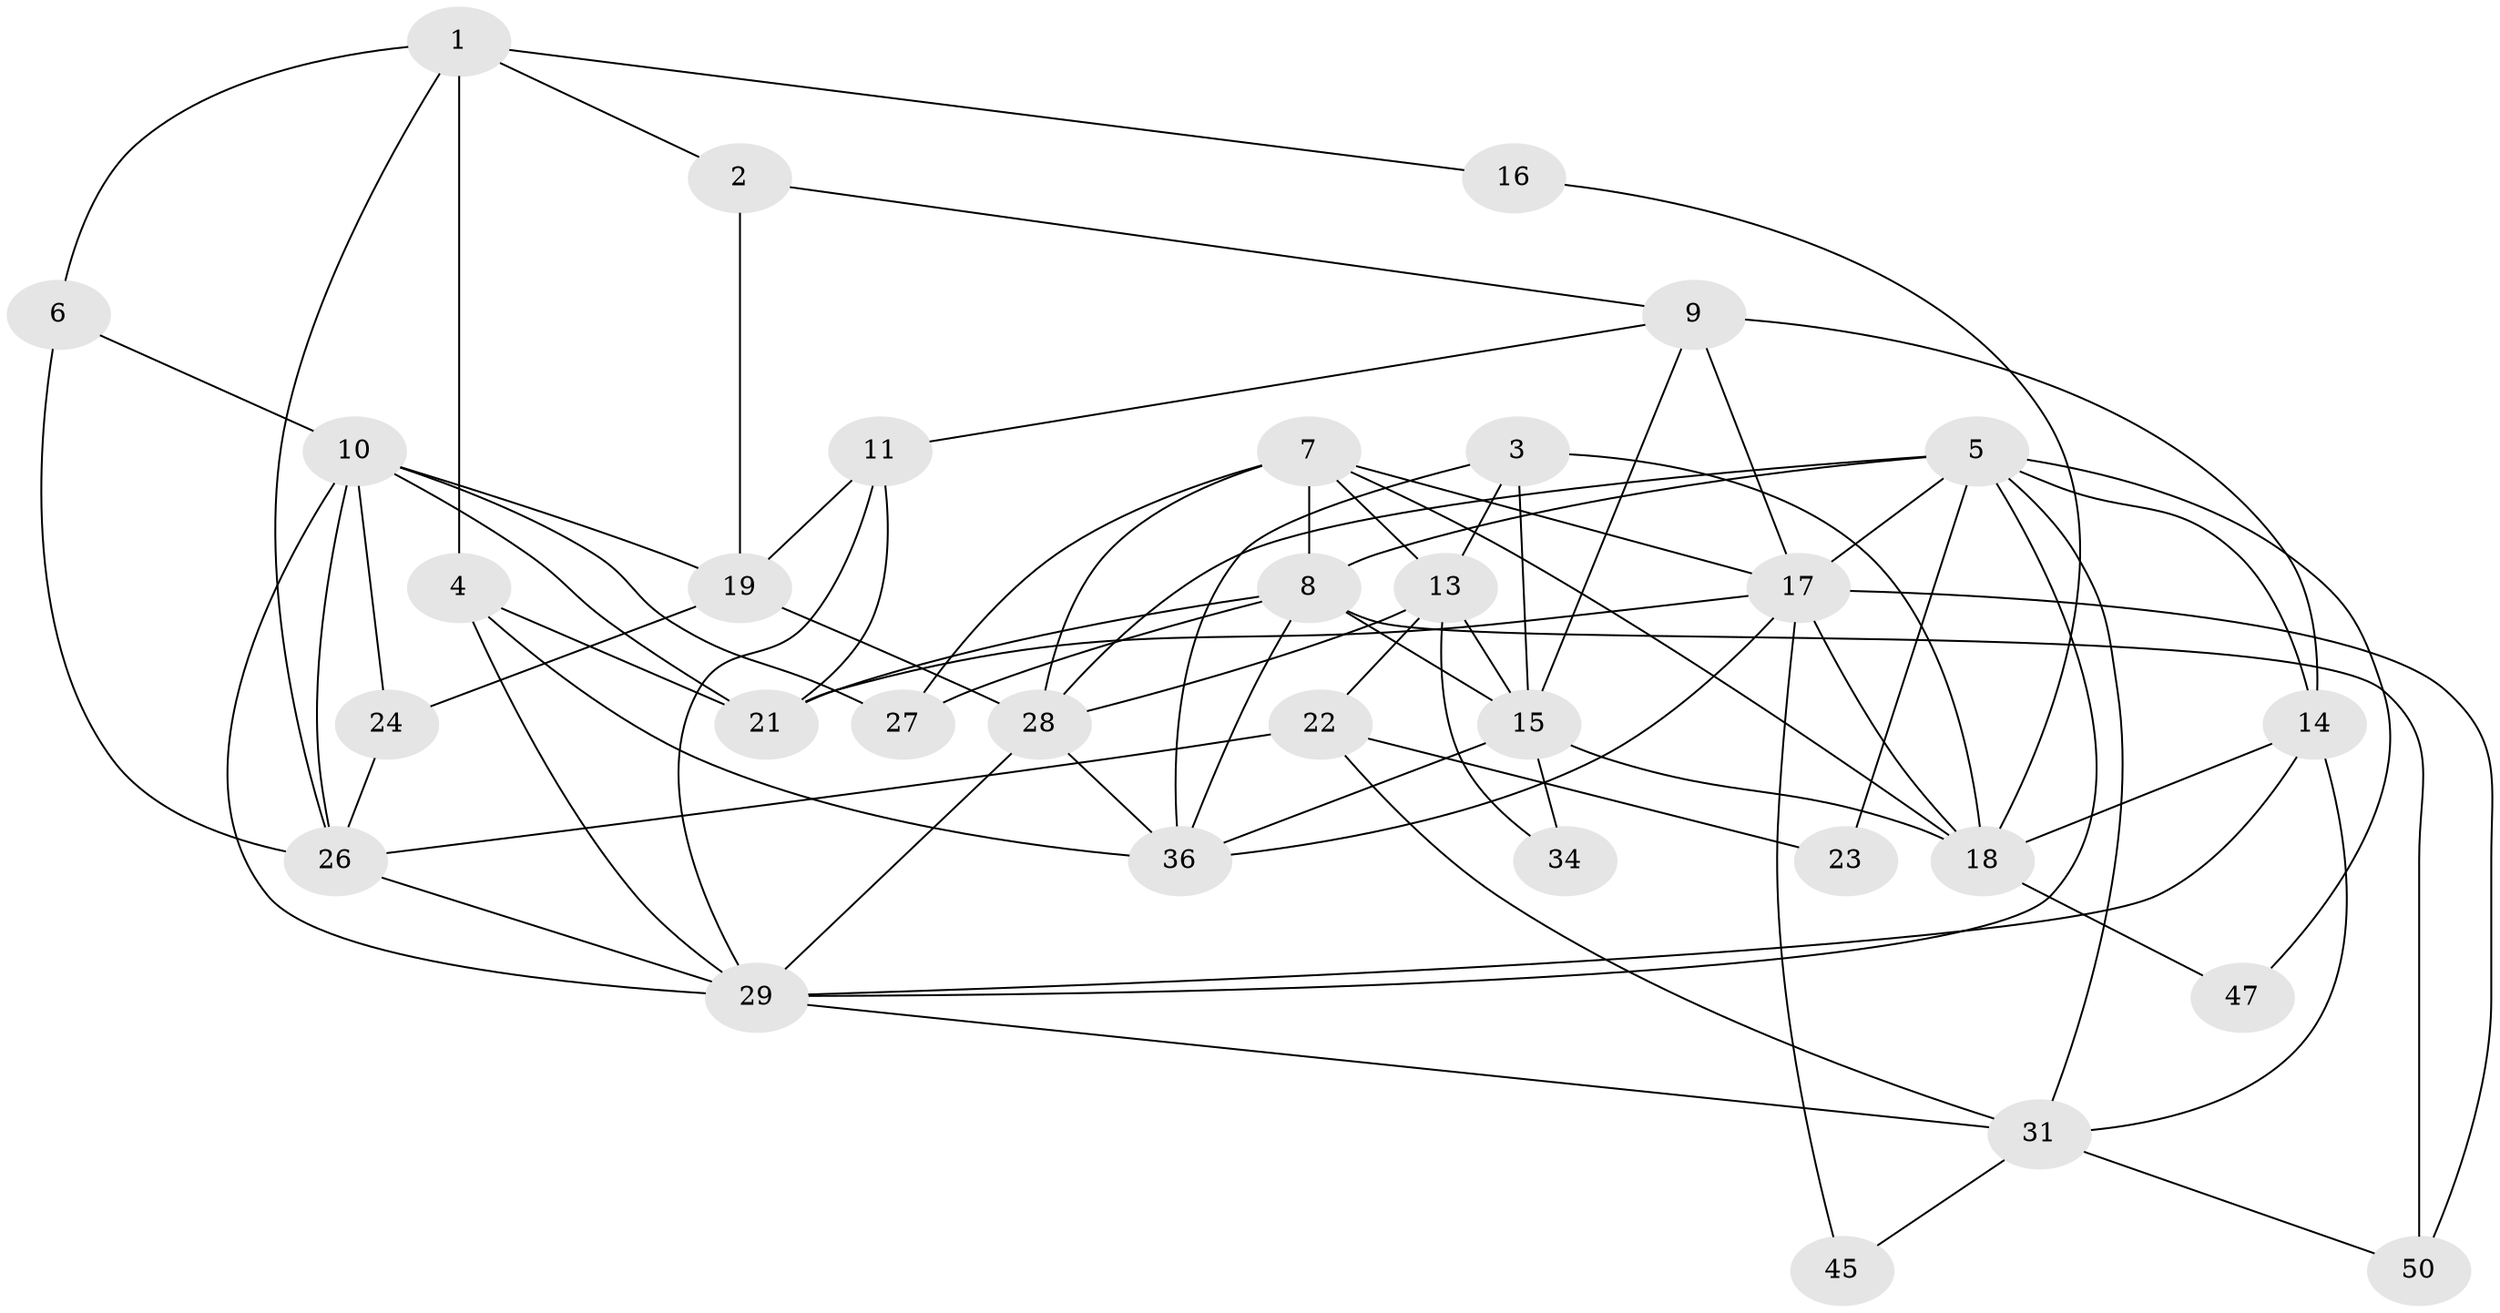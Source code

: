 // original degree distribution, {3: 0.2549019607843137, 2: 0.13725490196078433, 4: 0.27450980392156865, 5: 0.17647058823529413, 6: 0.11764705882352941, 7: 0.0392156862745098}
// Generated by graph-tools (version 1.1) at 2025/11/02/27/25 16:11:19]
// undirected, 32 vertices, 77 edges
graph export_dot {
graph [start="1"]
  node [color=gray90,style=filled];
  1 [super="+20"];
  2 [super="+46"];
  3 [super="+12"];
  4;
  5 [super="+32"];
  6;
  7 [super="+48"];
  8 [super="+44"];
  9;
  10 [super="+41"];
  11 [super="+43"];
  13 [super="+39"];
  14 [super="+25"];
  15 [super="+49"];
  16;
  17 [super="+51"];
  18 [super="+30"];
  19 [super="+42"];
  21;
  22;
  23;
  24;
  26 [super="+40"];
  27;
  28 [super="+35"];
  29 [super="+37"];
  31 [super="+33"];
  34;
  36 [super="+38"];
  45;
  47;
  50;
  1 -- 4;
  1 -- 2;
  1 -- 16;
  1 -- 26;
  1 -- 6;
  2 -- 9;
  2 -- 19;
  3 -- 18;
  3 -- 13;
  3 -- 36;
  3 -- 15;
  4 -- 36;
  4 -- 21;
  4 -- 29;
  5 -- 28;
  5 -- 47;
  5 -- 23;
  5 -- 14;
  5 -- 31;
  5 -- 29;
  5 -- 8;
  5 -- 17;
  6 -- 26;
  6 -- 10;
  7 -- 13;
  7 -- 27;
  7 -- 28 [weight=2];
  7 -- 18;
  7 -- 8;
  7 -- 17;
  8 -- 50;
  8 -- 21;
  8 -- 27;
  8 -- 15;
  8 -- 36;
  9 -- 15;
  9 -- 11;
  9 -- 17;
  9 -- 14;
  10 -- 27;
  10 -- 26;
  10 -- 29;
  10 -- 19;
  10 -- 21;
  10 -- 24;
  11 -- 19;
  11 -- 29;
  11 -- 21;
  13 -- 22;
  13 -- 34;
  13 -- 28;
  13 -- 15;
  14 -- 29;
  14 -- 31;
  14 -- 18;
  15 -- 36;
  15 -- 34 [weight=2];
  15 -- 18 [weight=2];
  16 -- 18;
  17 -- 36;
  17 -- 45;
  17 -- 50;
  17 -- 18;
  17 -- 21;
  18 -- 47;
  19 -- 24;
  19 -- 28;
  22 -- 23;
  22 -- 26;
  22 -- 31;
  24 -- 26;
  26 -- 29;
  28 -- 29;
  28 -- 36;
  29 -- 31;
  31 -- 45;
  31 -- 50;
}

